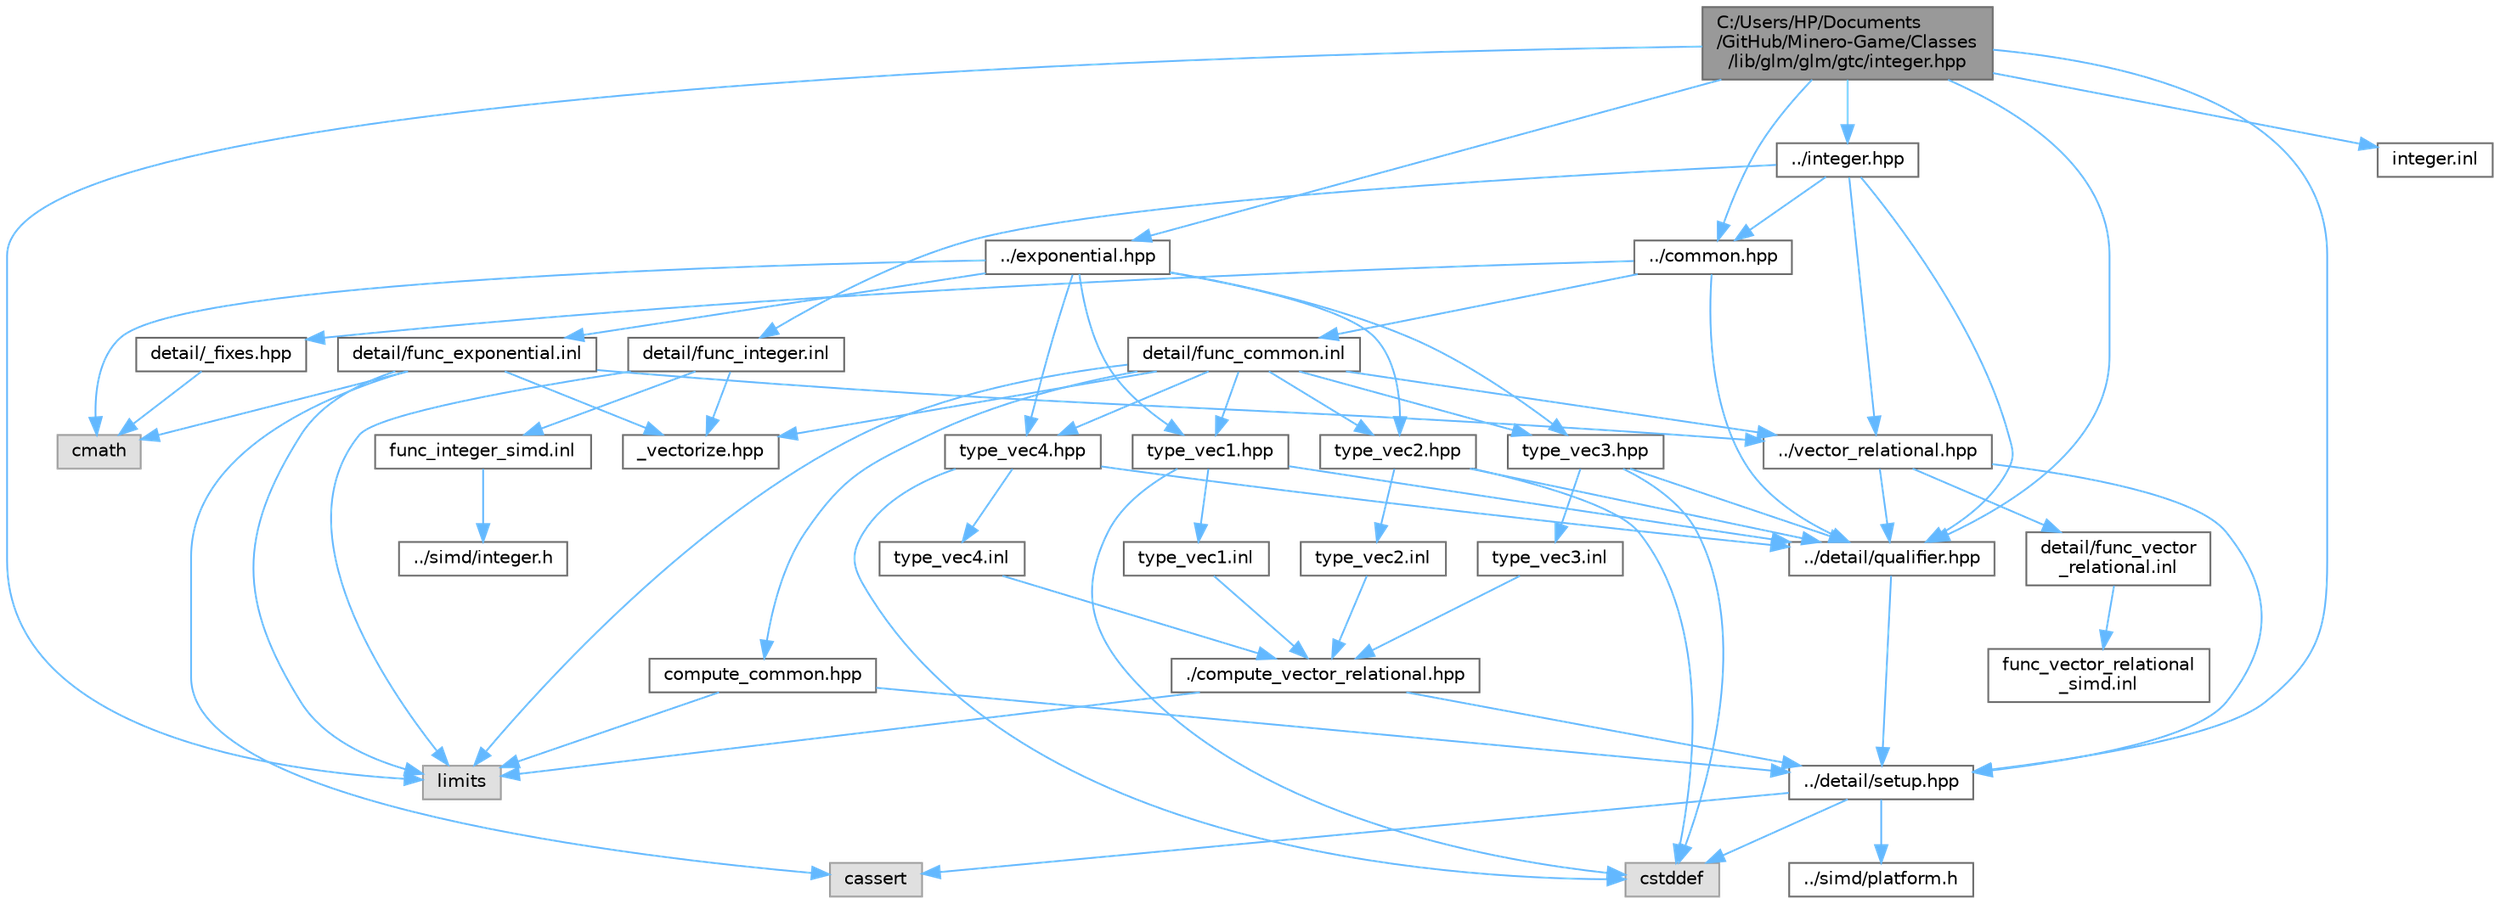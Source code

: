 digraph "C:/Users/HP/Documents/GitHub/Minero-Game/Classes/lib/glm/glm/gtc/integer.hpp"
{
 // LATEX_PDF_SIZE
  bgcolor="transparent";
  edge [fontname=Helvetica,fontsize=10,labelfontname=Helvetica,labelfontsize=10];
  node [fontname=Helvetica,fontsize=10,shape=box,height=0.2,width=0.4];
  Node1 [id="Node000001",label="C:/Users/HP/Documents\l/GitHub/Minero-Game/Classes\l/lib/glm/glm/gtc/integer.hpp",height=0.2,width=0.4,color="gray40", fillcolor="grey60", style="filled", fontcolor="black",tooltip=" "];
  Node1 -> Node2 [id="edge133_Node000001_Node000002",color="steelblue1",style="solid",tooltip=" "];
  Node2 [id="Node000002",label="../detail/setup.hpp",height=0.2,width=0.4,color="grey40", fillcolor="white", style="filled",URL="$_classes_2lib_2glm_2glm_2detail_2setup_8hpp.html",tooltip=" "];
  Node2 -> Node3 [id="edge134_Node000002_Node000003",color="steelblue1",style="solid",tooltip=" "];
  Node3 [id="Node000003",label="cassert",height=0.2,width=0.4,color="grey60", fillcolor="#E0E0E0", style="filled",tooltip=" "];
  Node2 -> Node4 [id="edge135_Node000002_Node000004",color="steelblue1",style="solid",tooltip=" "];
  Node4 [id="Node000004",label="cstddef",height=0.2,width=0.4,color="grey60", fillcolor="#E0E0E0", style="filled",tooltip=" "];
  Node2 -> Node5 [id="edge136_Node000002_Node000005",color="steelblue1",style="solid",tooltip=" "];
  Node5 [id="Node000005",label="../simd/platform.h",height=0.2,width=0.4,color="grey40", fillcolor="white", style="filled",URL="$_classes_2lib_2glm_2glm_2simd_2platform_8h.html",tooltip=" "];
  Node1 -> Node6 [id="edge137_Node000001_Node000006",color="steelblue1",style="solid",tooltip=" "];
  Node6 [id="Node000006",label="../detail/qualifier.hpp",height=0.2,width=0.4,color="grey40", fillcolor="white", style="filled",URL="$_classes_2lib_2glm_2glm_2detail_2qualifier_8hpp.html",tooltip=" "];
  Node6 -> Node2 [id="edge138_Node000006_Node000002",color="steelblue1",style="solid",tooltip=" "];
  Node1 -> Node7 [id="edge139_Node000001_Node000007",color="steelblue1",style="solid",tooltip=" "];
  Node7 [id="Node000007",label="../common.hpp",height=0.2,width=0.4,color="grey40", fillcolor="white", style="filled",URL="$_classes_2lib_2glm_2glm_2common_8hpp.html",tooltip=" "];
  Node7 -> Node6 [id="edge140_Node000007_Node000006",color="steelblue1",style="solid",tooltip=" "];
  Node7 -> Node8 [id="edge141_Node000007_Node000008",color="steelblue1",style="solid",tooltip=" "];
  Node8 [id="Node000008",label="detail/_fixes.hpp",height=0.2,width=0.4,color="grey40", fillcolor="white", style="filled",URL="$_classes_2lib_2glm_2glm_2detail_2__fixes_8hpp.html",tooltip=" "];
  Node8 -> Node9 [id="edge142_Node000008_Node000009",color="steelblue1",style="solid",tooltip=" "];
  Node9 [id="Node000009",label="cmath",height=0.2,width=0.4,color="grey60", fillcolor="#E0E0E0", style="filled",tooltip=" "];
  Node7 -> Node10 [id="edge143_Node000007_Node000010",color="steelblue1",style="solid",tooltip=" "];
  Node10 [id="Node000010",label="detail/func_common.inl",height=0.2,width=0.4,color="grey40", fillcolor="white", style="filled",URL="$_classes_2lib_2glm_2glm_2detail_2func__common_8inl.html",tooltip=" "];
  Node10 -> Node11 [id="edge144_Node000010_Node000011",color="steelblue1",style="solid",tooltip=" "];
  Node11 [id="Node000011",label="../vector_relational.hpp",height=0.2,width=0.4,color="grey40", fillcolor="white", style="filled",URL="$_classes_2lib_2glm_2glm_2vector__relational_8hpp.html",tooltip=" "];
  Node11 -> Node6 [id="edge145_Node000011_Node000006",color="steelblue1",style="solid",tooltip=" "];
  Node11 -> Node2 [id="edge146_Node000011_Node000002",color="steelblue1",style="solid",tooltip=" "];
  Node11 -> Node12 [id="edge147_Node000011_Node000012",color="steelblue1",style="solid",tooltip=" "];
  Node12 [id="Node000012",label="detail/func_vector\l_relational.inl",height=0.2,width=0.4,color="grey40", fillcolor="white", style="filled",URL="$_classes_2lib_2glm_2glm_2detail_2func__vector__relational_8inl.html",tooltip=" "];
  Node12 -> Node13 [id="edge148_Node000012_Node000013",color="steelblue1",style="solid",tooltip=" "];
  Node13 [id="Node000013",label="func_vector_relational\l_simd.inl",height=0.2,width=0.4,color="grey40", fillcolor="white", style="filled",URL="$_classes_2lib_2glm_2glm_2detail_2func__vector__relational__simd_8inl.html",tooltip=" "];
  Node10 -> Node14 [id="edge149_Node000010_Node000014",color="steelblue1",style="solid",tooltip=" "];
  Node14 [id="Node000014",label="compute_common.hpp",height=0.2,width=0.4,color="grey40", fillcolor="white", style="filled",URL="$_classes_2lib_2glm_2glm_2detail_2compute__common_8hpp.html",tooltip=" "];
  Node14 -> Node2 [id="edge150_Node000014_Node000002",color="steelblue1",style="solid",tooltip=" "];
  Node14 -> Node15 [id="edge151_Node000014_Node000015",color="steelblue1",style="solid",tooltip=" "];
  Node15 [id="Node000015",label="limits",height=0.2,width=0.4,color="grey60", fillcolor="#E0E0E0", style="filled",tooltip=" "];
  Node10 -> Node16 [id="edge152_Node000010_Node000016",color="steelblue1",style="solid",tooltip=" "];
  Node16 [id="Node000016",label="type_vec1.hpp",height=0.2,width=0.4,color="grey40", fillcolor="white", style="filled",URL="$_classes_2lib_2glm_2glm_2detail_2type__vec1_8hpp.html",tooltip=" "];
  Node16 -> Node6 [id="edge153_Node000016_Node000006",color="steelblue1",style="solid",tooltip=" "];
  Node16 -> Node4 [id="edge154_Node000016_Node000004",color="steelblue1",style="solid",tooltip=" "];
  Node16 -> Node17 [id="edge155_Node000016_Node000017",color="steelblue1",style="solid",tooltip=" "];
  Node17 [id="Node000017",label="type_vec1.inl",height=0.2,width=0.4,color="grey40", fillcolor="white", style="filled",URL="$_classes_2lib_2glm_2glm_2detail_2type__vec1_8inl.html",tooltip=" "];
  Node17 -> Node18 [id="edge156_Node000017_Node000018",color="steelblue1",style="solid",tooltip=" "];
  Node18 [id="Node000018",label="./compute_vector_relational.hpp",height=0.2,width=0.4,color="grey40", fillcolor="white", style="filled",URL="$_classes_2lib_2glm_2glm_2detail_2compute__vector__relational_8hpp.html",tooltip=" "];
  Node18 -> Node2 [id="edge157_Node000018_Node000002",color="steelblue1",style="solid",tooltip=" "];
  Node18 -> Node15 [id="edge158_Node000018_Node000015",color="steelblue1",style="solid",tooltip=" "];
  Node10 -> Node19 [id="edge159_Node000010_Node000019",color="steelblue1",style="solid",tooltip=" "];
  Node19 [id="Node000019",label="type_vec2.hpp",height=0.2,width=0.4,color="grey40", fillcolor="white", style="filled",URL="$_classes_2lib_2glm_2glm_2detail_2type__vec2_8hpp.html",tooltip=" "];
  Node19 -> Node6 [id="edge160_Node000019_Node000006",color="steelblue1",style="solid",tooltip=" "];
  Node19 -> Node4 [id="edge161_Node000019_Node000004",color="steelblue1",style="solid",tooltip=" "];
  Node19 -> Node20 [id="edge162_Node000019_Node000020",color="steelblue1",style="solid",tooltip=" "];
  Node20 [id="Node000020",label="type_vec2.inl",height=0.2,width=0.4,color="grey40", fillcolor="white", style="filled",URL="$_classes_2lib_2glm_2glm_2detail_2type__vec2_8inl.html",tooltip=" "];
  Node20 -> Node18 [id="edge163_Node000020_Node000018",color="steelblue1",style="solid",tooltip=" "];
  Node10 -> Node21 [id="edge164_Node000010_Node000021",color="steelblue1",style="solid",tooltip=" "];
  Node21 [id="Node000021",label="type_vec3.hpp",height=0.2,width=0.4,color="grey40", fillcolor="white", style="filled",URL="$_classes_2lib_2glm_2glm_2detail_2type__vec3_8hpp.html",tooltip=" "];
  Node21 -> Node6 [id="edge165_Node000021_Node000006",color="steelblue1",style="solid",tooltip=" "];
  Node21 -> Node4 [id="edge166_Node000021_Node000004",color="steelblue1",style="solid",tooltip=" "];
  Node21 -> Node22 [id="edge167_Node000021_Node000022",color="steelblue1",style="solid",tooltip=" "];
  Node22 [id="Node000022",label="type_vec3.inl",height=0.2,width=0.4,color="grey40", fillcolor="white", style="filled",URL="$_classes_2lib_2glm_2glm_2detail_2type__vec3_8inl.html",tooltip=" "];
  Node22 -> Node18 [id="edge168_Node000022_Node000018",color="steelblue1",style="solid",tooltip=" "];
  Node10 -> Node23 [id="edge169_Node000010_Node000023",color="steelblue1",style="solid",tooltip=" "];
  Node23 [id="Node000023",label="type_vec4.hpp",height=0.2,width=0.4,color="grey40", fillcolor="white", style="filled",URL="$_classes_2lib_2glm_2glm_2detail_2type__vec4_8hpp.html",tooltip=" "];
  Node23 -> Node6 [id="edge170_Node000023_Node000006",color="steelblue1",style="solid",tooltip=" "];
  Node23 -> Node4 [id="edge171_Node000023_Node000004",color="steelblue1",style="solid",tooltip=" "];
  Node23 -> Node24 [id="edge172_Node000023_Node000024",color="steelblue1",style="solid",tooltip=" "];
  Node24 [id="Node000024",label="type_vec4.inl",height=0.2,width=0.4,color="grey40", fillcolor="white", style="filled",URL="$_classes_2lib_2glm_2glm_2detail_2type__vec4_8inl.html",tooltip=" "];
  Node24 -> Node18 [id="edge173_Node000024_Node000018",color="steelblue1",style="solid",tooltip=" "];
  Node10 -> Node25 [id="edge174_Node000010_Node000025",color="steelblue1",style="solid",tooltip=" "];
  Node25 [id="Node000025",label="_vectorize.hpp",height=0.2,width=0.4,color="grey40", fillcolor="white", style="filled",URL="$_classes_2lib_2glm_2glm_2detail_2__vectorize_8hpp.html",tooltip=" "];
  Node10 -> Node15 [id="edge175_Node000010_Node000015",color="steelblue1",style="solid",tooltip=" "];
  Node1 -> Node26 [id="edge176_Node000001_Node000026",color="steelblue1",style="solid",tooltip=" "];
  Node26 [id="Node000026",label="../integer.hpp",height=0.2,width=0.4,color="grey40", fillcolor="white", style="filled",URL="$_classes_2lib_2glm_2glm_2integer_8hpp.html",tooltip=" "];
  Node26 -> Node6 [id="edge177_Node000026_Node000006",color="steelblue1",style="solid",tooltip=" "];
  Node26 -> Node7 [id="edge178_Node000026_Node000007",color="steelblue1",style="solid",tooltip=" "];
  Node26 -> Node11 [id="edge179_Node000026_Node000011",color="steelblue1",style="solid",tooltip=" "];
  Node26 -> Node27 [id="edge180_Node000026_Node000027",color="steelblue1",style="solid",tooltip=" "];
  Node27 [id="Node000027",label="detail/func_integer.inl",height=0.2,width=0.4,color="grey40", fillcolor="white", style="filled",URL="$_classes_2lib_2glm_2glm_2detail_2func__integer_8inl.html",tooltip=" "];
  Node27 -> Node25 [id="edge181_Node000027_Node000025",color="steelblue1",style="solid",tooltip=" "];
  Node27 -> Node15 [id="edge182_Node000027_Node000015",color="steelblue1",style="solid",tooltip=" "];
  Node27 -> Node28 [id="edge183_Node000027_Node000028",color="steelblue1",style="solid",tooltip=" "];
  Node28 [id="Node000028",label="func_integer_simd.inl",height=0.2,width=0.4,color="grey40", fillcolor="white", style="filled",URL="$_classes_2lib_2glm_2glm_2detail_2func__integer__simd_8inl.html",tooltip=" "];
  Node28 -> Node29 [id="edge184_Node000028_Node000029",color="steelblue1",style="solid",tooltip=" "];
  Node29 [id="Node000029",label="../simd/integer.h",height=0.2,width=0.4,color="grey40", fillcolor="white", style="filled",URL="$_classes_2lib_2glm_2glm_2simd_2integer_8h.html",tooltip=" "];
  Node1 -> Node30 [id="edge185_Node000001_Node000030",color="steelblue1",style="solid",tooltip=" "];
  Node30 [id="Node000030",label="../exponential.hpp",height=0.2,width=0.4,color="grey40", fillcolor="white", style="filled",URL="$_classes_2lib_2glm_2glm_2exponential_8hpp.html",tooltip=" "];
  Node30 -> Node16 [id="edge186_Node000030_Node000016",color="steelblue1",style="solid",tooltip=" "];
  Node30 -> Node19 [id="edge187_Node000030_Node000019",color="steelblue1",style="solid",tooltip=" "];
  Node30 -> Node21 [id="edge188_Node000030_Node000021",color="steelblue1",style="solid",tooltip=" "];
  Node30 -> Node23 [id="edge189_Node000030_Node000023",color="steelblue1",style="solid",tooltip=" "];
  Node30 -> Node9 [id="edge190_Node000030_Node000009",color="steelblue1",style="solid",tooltip=" "];
  Node30 -> Node31 [id="edge191_Node000030_Node000031",color="steelblue1",style="solid",tooltip=" "];
  Node31 [id="Node000031",label="detail/func_exponential.inl",height=0.2,width=0.4,color="grey40", fillcolor="white", style="filled",URL="$_classes_2lib_2glm_2glm_2detail_2func__exponential_8inl.html",tooltip=" "];
  Node31 -> Node11 [id="edge192_Node000031_Node000011",color="steelblue1",style="solid",tooltip=" "];
  Node31 -> Node25 [id="edge193_Node000031_Node000025",color="steelblue1",style="solid",tooltip=" "];
  Node31 -> Node15 [id="edge194_Node000031_Node000015",color="steelblue1",style="solid",tooltip=" "];
  Node31 -> Node9 [id="edge195_Node000031_Node000009",color="steelblue1",style="solid",tooltip=" "];
  Node31 -> Node3 [id="edge196_Node000031_Node000003",color="steelblue1",style="solid",tooltip=" "];
  Node1 -> Node15 [id="edge197_Node000001_Node000015",color="steelblue1",style="solid",tooltip=" "];
  Node1 -> Node32 [id="edge198_Node000001_Node000032",color="steelblue1",style="solid",tooltip=" "];
  Node32 [id="Node000032",label="integer.inl",height=0.2,width=0.4,color="grey40", fillcolor="white", style="filled",URL="$_classes_2lib_2glm_2glm_2gtc_2integer_8inl.html",tooltip=" "];
}
